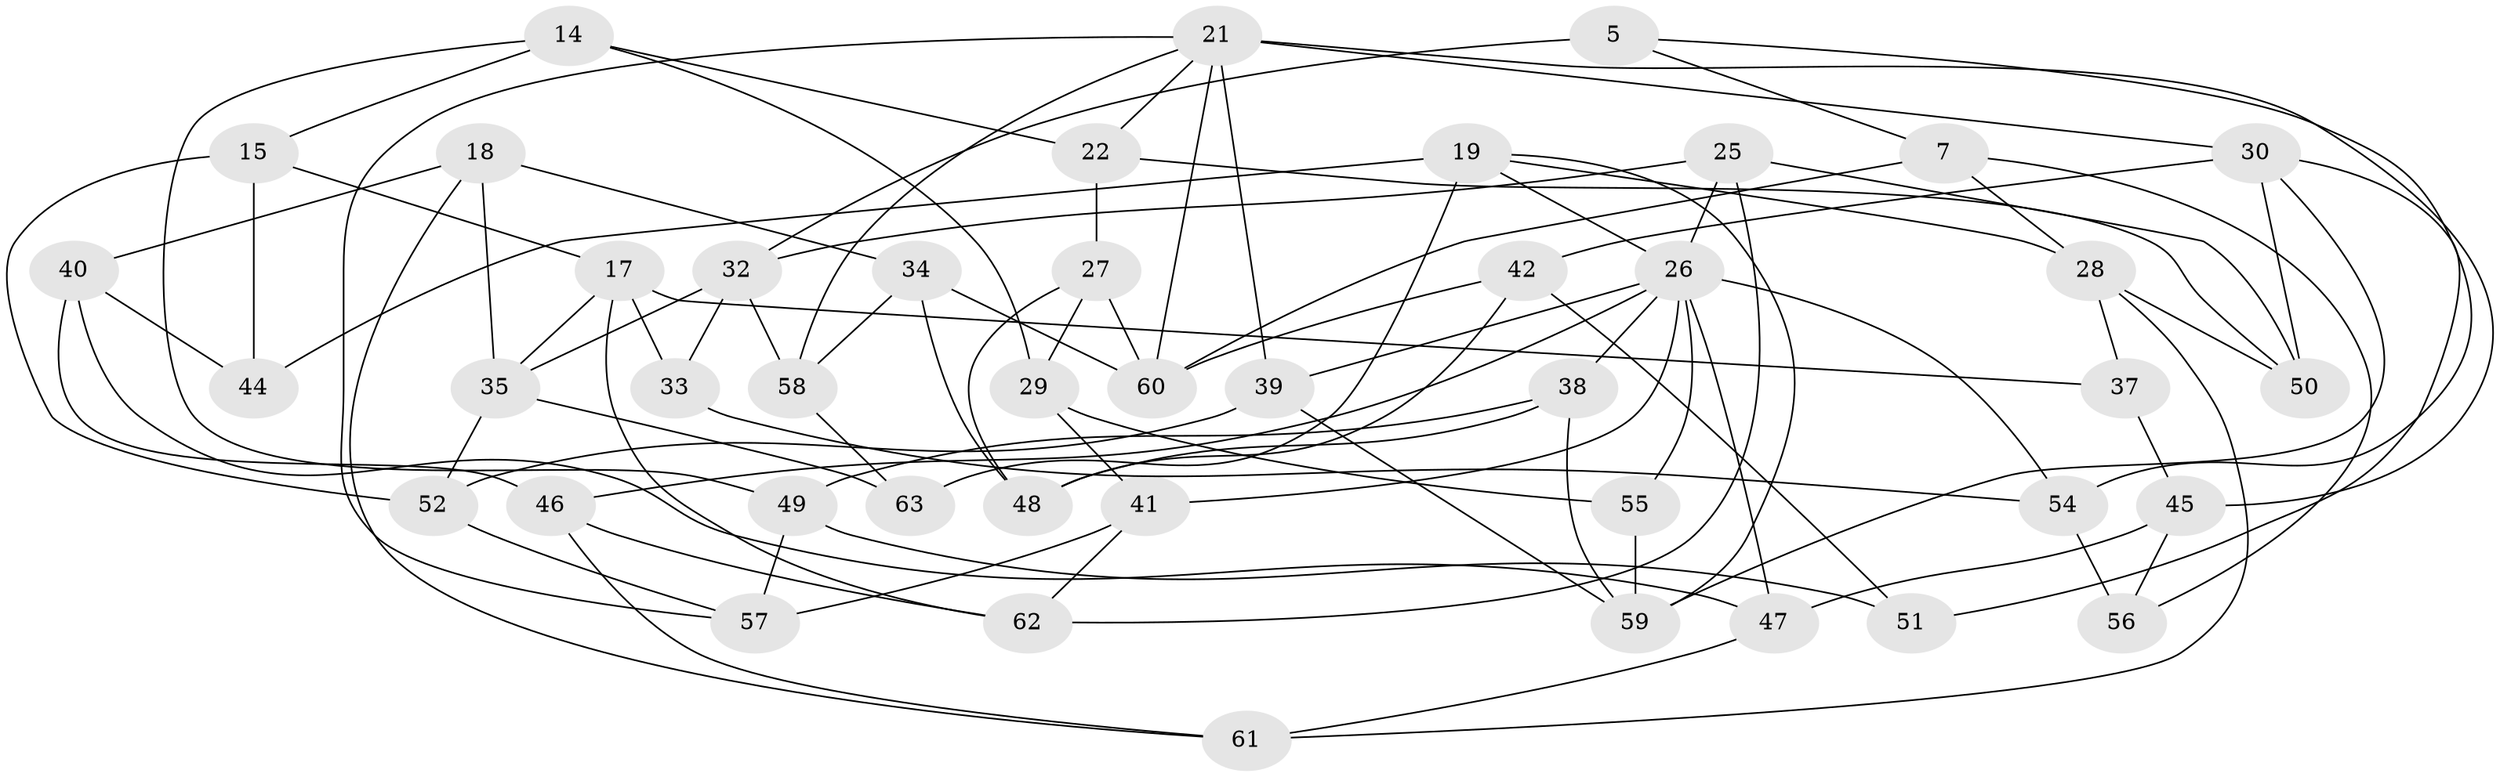 // original degree distribution, {4: 1.0}
// Generated by graph-tools (version 1.1) at 2025/02/03/04/25 22:02:09]
// undirected, 44 vertices, 92 edges
graph export_dot {
graph [start="1"]
  node [color=gray90,style=filled];
  5;
  7;
  14;
  15;
  17 [super="+2"];
  18;
  19 [super="+12"];
  21 [super="+8"];
  22;
  25;
  26 [super="+6+23+16"];
  27;
  28 [super="+3"];
  29;
  30 [super="+24"];
  32 [super="+1+9"];
  33;
  34 [super="+11"];
  35 [super="+13"];
  37;
  38;
  39;
  40;
  41;
  42 [super="+10"];
  44;
  45;
  46;
  47;
  48;
  49;
  50;
  51;
  52;
  54 [super="+36"];
  55;
  56;
  57;
  58 [super="+31+53"];
  59 [super="+43"];
  60 [super="+20"];
  61;
  62;
  63;
  5 -- 7;
  5 -- 54;
  5 -- 32 [weight=2];
  7 -- 60;
  7 -- 28;
  7 -- 56;
  14 -- 15;
  14 -- 29;
  14 -- 22;
  14 -- 49;
  15 -- 44;
  15 -- 52;
  15 -- 17;
  17 -- 62;
  17 -- 35 [weight=2];
  17 -- 33;
  17 -- 37;
  18 -- 34;
  18 -- 61;
  18 -- 40;
  18 -- 35;
  19 -- 63;
  19 -- 28;
  19 -- 44 [weight=2];
  19 -- 59;
  19 -- 26;
  21 -- 39;
  21 -- 60;
  21 -- 22;
  21 -- 57;
  21 -- 58;
  21 -- 45;
  21 -- 30 [weight=2];
  22 -- 27;
  22 -- 50;
  25 -- 32;
  25 -- 62;
  25 -- 50;
  25 -- 26;
  26 -- 39;
  26 -- 41;
  26 -- 47;
  26 -- 54 [weight=2];
  26 -- 55;
  26 -- 46;
  26 -- 38;
  27 -- 29;
  27 -- 48;
  27 -- 60;
  28 -- 37 [weight=2];
  28 -- 50;
  28 -- 61;
  29 -- 55;
  29 -- 41;
  30 -- 50;
  30 -- 42;
  30 -- 51;
  30 -- 59;
  32 -- 58 [weight=2];
  32 -- 33 [weight=2];
  32 -- 35;
  33 -- 54;
  34 -- 48;
  34 -- 58 [weight=3];
  34 -- 60;
  35 -- 63;
  35 -- 52;
  37 -- 45;
  38 -- 59;
  38 -- 49;
  38 -- 48;
  39 -- 52;
  39 -- 59;
  40 -- 46;
  40 -- 44;
  40 -- 47;
  41 -- 57;
  41 -- 62;
  42 -- 60 [weight=2];
  42 -- 48;
  42 -- 51 [weight=2];
  45 -- 47;
  45 -- 56;
  46 -- 62;
  46 -- 61;
  47 -- 61;
  49 -- 51;
  49 -- 57;
  52 -- 57;
  54 -- 56 [weight=2];
  55 -- 59 [weight=2];
  58 -- 63 [weight=2];
}
